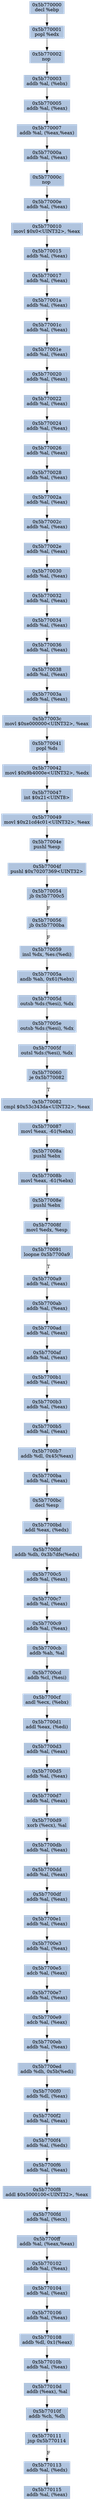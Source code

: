 digraph G {
node[shape=rectangle,style=filled,fillcolor=lightsteelblue,color=lightsteelblue]
bgcolor="transparent"
a0x5b770000decl_ebp[label="0x5b770000\ndecl %ebp"];
a0x5b770001popl_edx[label="0x5b770001\npopl %edx"];
a0x5b770002nop_[label="0x5b770002\nnop "];
a0x5b770003addb_al_ebx_[label="0x5b770003\naddb %al, (%ebx)"];
a0x5b770005addb_al_eax_[label="0x5b770005\naddb %al, (%eax)"];
a0x5b770007addb_al_eaxeax_[label="0x5b770007\naddb %al, (%eax,%eax)"];
a0x5b77000aaddb_al_eax_[label="0x5b77000a\naddb %al, (%eax)"];
a0x5b77000cnop_[label="0x5b77000c\nnop "];
a0x5b77000eaddb_al_eax_[label="0x5b77000e\naddb %al, (%eax)"];
a0x5b770010movl_0x0UINT32_eax[label="0x5b770010\nmovl $0x0<UINT32>, %eax"];
a0x5b770015addb_al_eax_[label="0x5b770015\naddb %al, (%eax)"];
a0x5b770017addb_al_eax_[label="0x5b770017\naddb %al, (%eax)"];
a0x5b77001aaddb_al_eax_[label="0x5b77001a\naddb %al, (%eax)"];
a0x5b77001caddb_al_eax_[label="0x5b77001c\naddb %al, (%eax)"];
a0x5b77001eaddb_al_eax_[label="0x5b77001e\naddb %al, (%eax)"];
a0x5b770020addb_al_eax_[label="0x5b770020\naddb %al, (%eax)"];
a0x5b770022addb_al_eax_[label="0x5b770022\naddb %al, (%eax)"];
a0x5b770024addb_al_eax_[label="0x5b770024\naddb %al, (%eax)"];
a0x5b770026addb_al_eax_[label="0x5b770026\naddb %al, (%eax)"];
a0x5b770028addb_al_eax_[label="0x5b770028\naddb %al, (%eax)"];
a0x5b77002aaddb_al_eax_[label="0x5b77002a\naddb %al, (%eax)"];
a0x5b77002caddb_al_eax_[label="0x5b77002c\naddb %al, (%eax)"];
a0x5b77002eaddb_al_eax_[label="0x5b77002e\naddb %al, (%eax)"];
a0x5b770030addb_al_eax_[label="0x5b770030\naddb %al, (%eax)"];
a0x5b770032addb_al_eax_[label="0x5b770032\naddb %al, (%eax)"];
a0x5b770034addb_al_eax_[label="0x5b770034\naddb %al, (%eax)"];
a0x5b770036addb_al_eax_[label="0x5b770036\naddb %al, (%eax)"];
a0x5b770038addb_al_eax_[label="0x5b770038\naddb %al, (%eax)"];
a0x5b77003aaddb_al_eax_[label="0x5b77003a\naddb %al, (%eax)"];
a0x5b77003cmovl_0xe000000UINT32_eax[label="0x5b77003c\nmovl $0xe000000<UINT32>, %eax"];
a0x5b770041popl_ds[label="0x5b770041\npopl %ds"];
a0x5b770042movl_0x9b4000eUINT32_edx[label="0x5b770042\nmovl $0x9b4000e<UINT32>, %edx"];
a0x5b770047int_0x21UINT8[label="0x5b770047\nint $0x21<UINT8>"];
a0x5b770049movl_0x21cd4c01UINT32_eax[label="0x5b770049\nmovl $0x21cd4c01<UINT32>, %eax"];
a0x5b77004epushl_esp[label="0x5b77004e\npushl %esp"];
a0x5b77004fpushl_0x70207369UINT32[label="0x5b77004f\npushl $0x70207369<UINT32>"];
a0x5b770054jb_0x5b7700c5[label="0x5b770054\njb 0x5b7700c5"];
a0x5b770056jb_0x5b7700ba[label="0x5b770056\njb 0x5b7700ba"];
a0x5b770059insl_dx_es_edi_[label="0x5b770059\ninsl %dx, %es:(%edi)"];
a0x5b77005aandb_ah_0x61ebx_[label="0x5b77005a\nandb %ah, 0x61(%ebx)"];
a0x5b77005doutsb_ds_esi__dx[label="0x5b77005d\noutsb %ds:(%esi), %dx"];
a0x5b77005eoutsb_ds_esi__dx[label="0x5b77005e\noutsb %ds:(%esi), %dx"];
a0x5b77005foutsl_ds_esi__dx[label="0x5b77005f\noutsl %ds:(%esi), %dx"];
a0x5b770060je_0x5b770082[label="0x5b770060\nje 0x5b770082"];
a0x5b770082cmpl_0x53c343daUINT32_eax[label="0x5b770082\ncmpl $0x53c343da<UINT32>, %eax"];
a0x5b770087movl_eax__61ebx_[label="0x5b770087\nmovl %eax, -61(%ebx)"];
a0x5b77008apushl_ebx[label="0x5b77008a\npushl %ebx"];
a0x5b77008bmovl_eax__61ebx_[label="0x5b77008b\nmovl %eax, -61(%ebx)"];
a0x5b77008epushl_ebx[label="0x5b77008e\npushl %ebx"];
a0x5b77008fmovl_edx_esp[label="0x5b77008f\nmovl %edx, %esp"];
a0x5b770091loopne_0x5b7700a9[label="0x5b770091\nloopne 0x5b7700a9"];
a0x5b7700a9addb_al_eax_[label="0x5b7700a9\naddb %al, (%eax)"];
a0x5b7700abaddb_al_eax_[label="0x5b7700ab\naddb %al, (%eax)"];
a0x5b7700adaddb_al_eax_[label="0x5b7700ad\naddb %al, (%eax)"];
a0x5b7700afaddb_al_eax_[label="0x5b7700af\naddb %al, (%eax)"];
a0x5b7700b1addb_al_eax_[label="0x5b7700b1\naddb %al, (%eax)"];
a0x5b7700b3addb_al_eax_[label="0x5b7700b3\naddb %al, (%eax)"];
a0x5b7700b5addb_al_eax_[label="0x5b7700b5\naddb %al, (%eax)"];
a0x5b7700b7addb_dl_0x45eax_[label="0x5b7700b7\naddb %dl, 0x45(%eax)"];
a0x5b7700baaddb_al_eax_[label="0x5b7700ba\naddb %al, (%eax)"];
a0x5b7700bcdecl_esp[label="0x5b7700bc\ndecl %esp"];
a0x5b7700bdaddl_eax_edx_[label="0x5b7700bd\naddl %eax, (%edx)"];
a0x5b7700bfaddb_dh_0x3b7dfeedx_[label="0x5b7700bf\naddb %dh, 0x3b7dfe(%edx)"];
a0x5b7700c5addb_al_eax_[label="0x5b7700c5\naddb %al, (%eax)"];
a0x5b7700c7addb_al_eax_[label="0x5b7700c7\naddb %al, (%eax)"];
a0x5b7700c9addb_al_eax_[label="0x5b7700c9\naddb %al, (%eax)"];
a0x5b7700cbaddb_ah_al[label="0x5b7700cb\naddb %ah, %al"];
a0x5b7700cdaddb_cl_esi_[label="0x5b7700cd\naddb %cl, (%esi)"];
a0x5b7700cfandl_ecx_ebx_[label="0x5b7700cf\nandl %ecx, (%ebx)"];
a0x5b7700d1addl_eax_edi_[label="0x5b7700d1\naddl %eax, (%edi)"];
a0x5b7700d3addb_al_eax_[label="0x5b7700d3\naddb %al, (%eax)"];
a0x5b7700d5addb_al_eax_[label="0x5b7700d5\naddb %al, (%eax)"];
a0x5b7700d7addb_al_eax_[label="0x5b7700d7\naddb %al, (%eax)"];
a0x5b7700d9xorb_ecx__al[label="0x5b7700d9\nxorb (%ecx), %al"];
a0x5b7700dbaddb_al_eax_[label="0x5b7700db\naddb %al, (%eax)"];
a0x5b7700ddaddb_al_eax_[label="0x5b7700dd\naddb %al, (%eax)"];
a0x5b7700dfaddb_al_eax_[label="0x5b7700df\naddb %al, (%eax)"];
a0x5b7700e1addb_al_eax_[label="0x5b7700e1\naddb %al, (%eax)"];
a0x5b7700e3addb_al_eax_[label="0x5b7700e3\naddb %al, (%eax)"];
a0x5b7700e5adcb_al_eax_[label="0x5b7700e5\nadcb %al, (%eax)"];
a0x5b7700e7addb_al_eax_[label="0x5b7700e7\naddb %al, (%eax)"];
a0x5b7700e9adcb_al_eax_[label="0x5b7700e9\nadcb %al, (%eax)"];
a0x5b7700ebaddb_al_eax_[label="0x5b7700eb\naddb %al, (%eax)"];
a0x5b7700edaddb_dh_0x5bedi_[label="0x5b7700ed\naddb %dh, 0x5b(%edi)"];
a0x5b7700f0addb_dl_eax_[label="0x5b7700f0\naddb %dl, (%eax)"];
a0x5b7700f2addb_al_eax_[label="0x5b7700f2\naddb %al, (%eax)"];
a0x5b7700f4addb_al_edx_[label="0x5b7700f4\naddb %al, (%edx)"];
a0x5b7700f6addb_al_eax_[label="0x5b7700f6\naddb %al, (%eax)"];
a0x5b7700f8addl_0x5000100UINT32_eax[label="0x5b7700f8\naddl $0x5000100<UINT32>, %eax"];
a0x5b7700fdaddb_al_ecx_[label="0x5b7700fd\naddb %al, (%ecx)"];
a0x5b7700ffaddb_al_eaxeax_[label="0x5b7700ff\naddb %al, (%eax,%eax)"];
a0x5b770102addb_al_eax_[label="0x5b770102\naddb %al, (%eax)"];
a0x5b770104addb_al_eax_[label="0x5b770104\naddb %al, (%eax)"];
a0x5b770106addb_al_eax_[label="0x5b770106\naddb %al, (%eax)"];
a0x5b770108addb_dl_0x1eax_[label="0x5b770108\naddb %dl, 0x1(%eax)"];
a0x5b77010baddb_al_eax_[label="0x5b77010b\naddb %al, (%eax)"];
a0x5b77010daddb_eax__al[label="0x5b77010d\naddb (%eax), %al"];
a0x5b77010faddb_ch_dh[label="0x5b77010f\naddb %ch, %dh"];
a0x5b770111jnp_0x5b770114[label="0x5b770111\njnp 0x5b770114"];
a0x5b770113addb_al_edx_[label="0x5b770113\naddb %al, (%edx)"];
a0x5b770115addb_al_eax_[label="0x5b770115\naddb %al, (%eax)"];
a0x5b770000decl_ebp -> a0x5b770001popl_edx [color="#000000"];
a0x5b770001popl_edx -> a0x5b770002nop_ [color="#000000"];
a0x5b770002nop_ -> a0x5b770003addb_al_ebx_ [color="#000000"];
a0x5b770003addb_al_ebx_ -> a0x5b770005addb_al_eax_ [color="#000000"];
a0x5b770005addb_al_eax_ -> a0x5b770007addb_al_eaxeax_ [color="#000000"];
a0x5b770007addb_al_eaxeax_ -> a0x5b77000aaddb_al_eax_ [color="#000000"];
a0x5b77000aaddb_al_eax_ -> a0x5b77000cnop_ [color="#000000"];
a0x5b77000cnop_ -> a0x5b77000eaddb_al_eax_ [color="#000000"];
a0x5b77000eaddb_al_eax_ -> a0x5b770010movl_0x0UINT32_eax [color="#000000"];
a0x5b770010movl_0x0UINT32_eax -> a0x5b770015addb_al_eax_ [color="#000000"];
a0x5b770015addb_al_eax_ -> a0x5b770017addb_al_eax_ [color="#000000"];
a0x5b770017addb_al_eax_ -> a0x5b77001aaddb_al_eax_ [color="#000000"];
a0x5b77001aaddb_al_eax_ -> a0x5b77001caddb_al_eax_ [color="#000000"];
a0x5b77001caddb_al_eax_ -> a0x5b77001eaddb_al_eax_ [color="#000000"];
a0x5b77001eaddb_al_eax_ -> a0x5b770020addb_al_eax_ [color="#000000"];
a0x5b770020addb_al_eax_ -> a0x5b770022addb_al_eax_ [color="#000000"];
a0x5b770022addb_al_eax_ -> a0x5b770024addb_al_eax_ [color="#000000"];
a0x5b770024addb_al_eax_ -> a0x5b770026addb_al_eax_ [color="#000000"];
a0x5b770026addb_al_eax_ -> a0x5b770028addb_al_eax_ [color="#000000"];
a0x5b770028addb_al_eax_ -> a0x5b77002aaddb_al_eax_ [color="#000000"];
a0x5b77002aaddb_al_eax_ -> a0x5b77002caddb_al_eax_ [color="#000000"];
a0x5b77002caddb_al_eax_ -> a0x5b77002eaddb_al_eax_ [color="#000000"];
a0x5b77002eaddb_al_eax_ -> a0x5b770030addb_al_eax_ [color="#000000"];
a0x5b770030addb_al_eax_ -> a0x5b770032addb_al_eax_ [color="#000000"];
a0x5b770032addb_al_eax_ -> a0x5b770034addb_al_eax_ [color="#000000"];
a0x5b770034addb_al_eax_ -> a0x5b770036addb_al_eax_ [color="#000000"];
a0x5b770036addb_al_eax_ -> a0x5b770038addb_al_eax_ [color="#000000"];
a0x5b770038addb_al_eax_ -> a0x5b77003aaddb_al_eax_ [color="#000000"];
a0x5b77003aaddb_al_eax_ -> a0x5b77003cmovl_0xe000000UINT32_eax [color="#000000"];
a0x5b77003cmovl_0xe000000UINT32_eax -> a0x5b770041popl_ds [color="#000000"];
a0x5b770041popl_ds -> a0x5b770042movl_0x9b4000eUINT32_edx [color="#000000"];
a0x5b770042movl_0x9b4000eUINT32_edx -> a0x5b770047int_0x21UINT8 [color="#000000"];
a0x5b770047int_0x21UINT8 -> a0x5b770049movl_0x21cd4c01UINT32_eax [color="#000000"];
a0x5b770049movl_0x21cd4c01UINT32_eax -> a0x5b77004epushl_esp [color="#000000"];
a0x5b77004epushl_esp -> a0x5b77004fpushl_0x70207369UINT32 [color="#000000"];
a0x5b77004fpushl_0x70207369UINT32 -> a0x5b770054jb_0x5b7700c5 [color="#000000"];
a0x5b770054jb_0x5b7700c5 -> a0x5b770056jb_0x5b7700ba [color="#000000",label="F"];
a0x5b770056jb_0x5b7700ba -> a0x5b770059insl_dx_es_edi_ [color="#000000",label="F"];
a0x5b770059insl_dx_es_edi_ -> a0x5b77005aandb_ah_0x61ebx_ [color="#000000"];
a0x5b77005aandb_ah_0x61ebx_ -> a0x5b77005doutsb_ds_esi__dx [color="#000000"];
a0x5b77005doutsb_ds_esi__dx -> a0x5b77005eoutsb_ds_esi__dx [color="#000000"];
a0x5b77005eoutsb_ds_esi__dx -> a0x5b77005foutsl_ds_esi__dx [color="#000000"];
a0x5b77005foutsl_ds_esi__dx -> a0x5b770060je_0x5b770082 [color="#000000"];
a0x5b770060je_0x5b770082 -> a0x5b770082cmpl_0x53c343daUINT32_eax [color="#000000",label="T"];
a0x5b770082cmpl_0x53c343daUINT32_eax -> a0x5b770087movl_eax__61ebx_ [color="#000000"];
a0x5b770087movl_eax__61ebx_ -> a0x5b77008apushl_ebx [color="#000000"];
a0x5b77008apushl_ebx -> a0x5b77008bmovl_eax__61ebx_ [color="#000000"];
a0x5b77008bmovl_eax__61ebx_ -> a0x5b77008epushl_ebx [color="#000000"];
a0x5b77008epushl_ebx -> a0x5b77008fmovl_edx_esp [color="#000000"];
a0x5b77008fmovl_edx_esp -> a0x5b770091loopne_0x5b7700a9 [color="#000000"];
a0x5b770091loopne_0x5b7700a9 -> a0x5b7700a9addb_al_eax_ [color="#000000",label="T"];
a0x5b7700a9addb_al_eax_ -> a0x5b7700abaddb_al_eax_ [color="#000000"];
a0x5b7700abaddb_al_eax_ -> a0x5b7700adaddb_al_eax_ [color="#000000"];
a0x5b7700adaddb_al_eax_ -> a0x5b7700afaddb_al_eax_ [color="#000000"];
a0x5b7700afaddb_al_eax_ -> a0x5b7700b1addb_al_eax_ [color="#000000"];
a0x5b7700b1addb_al_eax_ -> a0x5b7700b3addb_al_eax_ [color="#000000"];
a0x5b7700b3addb_al_eax_ -> a0x5b7700b5addb_al_eax_ [color="#000000"];
a0x5b7700b5addb_al_eax_ -> a0x5b7700b7addb_dl_0x45eax_ [color="#000000"];
a0x5b7700b7addb_dl_0x45eax_ -> a0x5b7700baaddb_al_eax_ [color="#000000"];
a0x5b7700baaddb_al_eax_ -> a0x5b7700bcdecl_esp [color="#000000"];
a0x5b7700bcdecl_esp -> a0x5b7700bdaddl_eax_edx_ [color="#000000"];
a0x5b7700bdaddl_eax_edx_ -> a0x5b7700bfaddb_dh_0x3b7dfeedx_ [color="#000000"];
a0x5b7700bfaddb_dh_0x3b7dfeedx_ -> a0x5b7700c5addb_al_eax_ [color="#000000"];
a0x5b7700c5addb_al_eax_ -> a0x5b7700c7addb_al_eax_ [color="#000000"];
a0x5b7700c7addb_al_eax_ -> a0x5b7700c9addb_al_eax_ [color="#000000"];
a0x5b7700c9addb_al_eax_ -> a0x5b7700cbaddb_ah_al [color="#000000"];
a0x5b7700cbaddb_ah_al -> a0x5b7700cdaddb_cl_esi_ [color="#000000"];
a0x5b7700cdaddb_cl_esi_ -> a0x5b7700cfandl_ecx_ebx_ [color="#000000"];
a0x5b7700cfandl_ecx_ebx_ -> a0x5b7700d1addl_eax_edi_ [color="#000000"];
a0x5b7700d1addl_eax_edi_ -> a0x5b7700d3addb_al_eax_ [color="#000000"];
a0x5b7700d3addb_al_eax_ -> a0x5b7700d5addb_al_eax_ [color="#000000"];
a0x5b7700d5addb_al_eax_ -> a0x5b7700d7addb_al_eax_ [color="#000000"];
a0x5b7700d7addb_al_eax_ -> a0x5b7700d9xorb_ecx__al [color="#000000"];
a0x5b7700d9xorb_ecx__al -> a0x5b7700dbaddb_al_eax_ [color="#000000"];
a0x5b7700dbaddb_al_eax_ -> a0x5b7700ddaddb_al_eax_ [color="#000000"];
a0x5b7700ddaddb_al_eax_ -> a0x5b7700dfaddb_al_eax_ [color="#000000"];
a0x5b7700dfaddb_al_eax_ -> a0x5b7700e1addb_al_eax_ [color="#000000"];
a0x5b7700e1addb_al_eax_ -> a0x5b7700e3addb_al_eax_ [color="#000000"];
a0x5b7700e3addb_al_eax_ -> a0x5b7700e5adcb_al_eax_ [color="#000000"];
a0x5b7700e5adcb_al_eax_ -> a0x5b7700e7addb_al_eax_ [color="#000000"];
a0x5b7700e7addb_al_eax_ -> a0x5b7700e9adcb_al_eax_ [color="#000000"];
a0x5b7700e9adcb_al_eax_ -> a0x5b7700ebaddb_al_eax_ [color="#000000"];
a0x5b7700ebaddb_al_eax_ -> a0x5b7700edaddb_dh_0x5bedi_ [color="#000000"];
a0x5b7700edaddb_dh_0x5bedi_ -> a0x5b7700f0addb_dl_eax_ [color="#000000"];
a0x5b7700f0addb_dl_eax_ -> a0x5b7700f2addb_al_eax_ [color="#000000"];
a0x5b7700f2addb_al_eax_ -> a0x5b7700f4addb_al_edx_ [color="#000000"];
a0x5b7700f4addb_al_edx_ -> a0x5b7700f6addb_al_eax_ [color="#000000"];
a0x5b7700f6addb_al_eax_ -> a0x5b7700f8addl_0x5000100UINT32_eax [color="#000000"];
a0x5b7700f8addl_0x5000100UINT32_eax -> a0x5b7700fdaddb_al_ecx_ [color="#000000"];
a0x5b7700fdaddb_al_ecx_ -> a0x5b7700ffaddb_al_eaxeax_ [color="#000000"];
a0x5b7700ffaddb_al_eaxeax_ -> a0x5b770102addb_al_eax_ [color="#000000"];
a0x5b770102addb_al_eax_ -> a0x5b770104addb_al_eax_ [color="#000000"];
a0x5b770104addb_al_eax_ -> a0x5b770106addb_al_eax_ [color="#000000"];
a0x5b770106addb_al_eax_ -> a0x5b770108addb_dl_0x1eax_ [color="#000000"];
a0x5b770108addb_dl_0x1eax_ -> a0x5b77010baddb_al_eax_ [color="#000000"];
a0x5b77010baddb_al_eax_ -> a0x5b77010daddb_eax__al [color="#000000"];
a0x5b77010daddb_eax__al -> a0x5b77010faddb_ch_dh [color="#000000"];
a0x5b77010faddb_ch_dh -> a0x5b770111jnp_0x5b770114 [color="#000000"];
a0x5b770111jnp_0x5b770114 -> a0x5b770113addb_al_edx_ [color="#000000",label="F"];
a0x5b770113addb_al_edx_ -> a0x5b770115addb_al_eax_ [color="#000000"];
}

